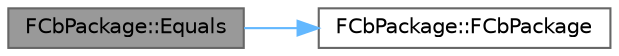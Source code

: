 digraph "FCbPackage::Equals"
{
 // INTERACTIVE_SVG=YES
 // LATEX_PDF_SIZE
  bgcolor="transparent";
  edge [fontname=Helvetica,fontsize=10,labelfontname=Helvetica,labelfontsize=10];
  node [fontname=Helvetica,fontsize=10,shape=box,height=0.2,width=0.4];
  rankdir="LR";
  Node1 [id="Node000001",label="FCbPackage::Equals",height=0.2,width=0.4,color="gray40", fillcolor="grey60", style="filled", fontcolor="black",tooltip="Compares packages by their object and attachment hashes."];
  Node1 -> Node2 [id="edge1_Node000001_Node000002",color="steelblue1",style="solid",tooltip=" "];
  Node2 [id="Node000002",label="FCbPackage::FCbPackage",height=0.2,width=0.4,color="grey40", fillcolor="white", style="filled",URL="$d4/da9/classFCbPackage.html#a3886870cfaf470b82cf8ecdd89ed134d",tooltip="Construct a null package."];
}
